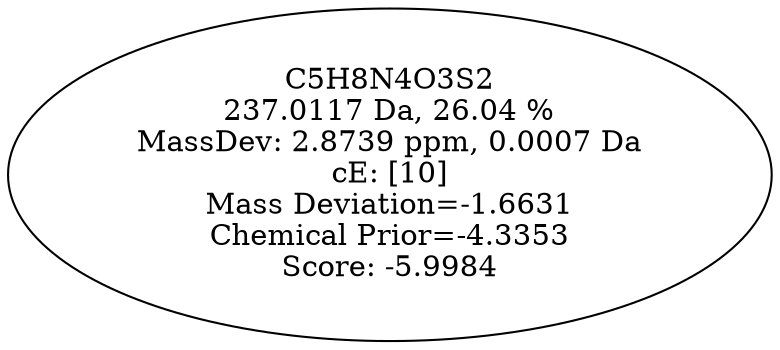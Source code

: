 strict digraph {
v1 [label="C5H8N4O3S2\n237.0117 Da, 26.04 %\nMassDev: 2.8739 ppm, 0.0007 Da\ncE: [10]\nMass Deviation=-1.6631\nChemical Prior=-4.3353\nScore: -5.9984"];
}